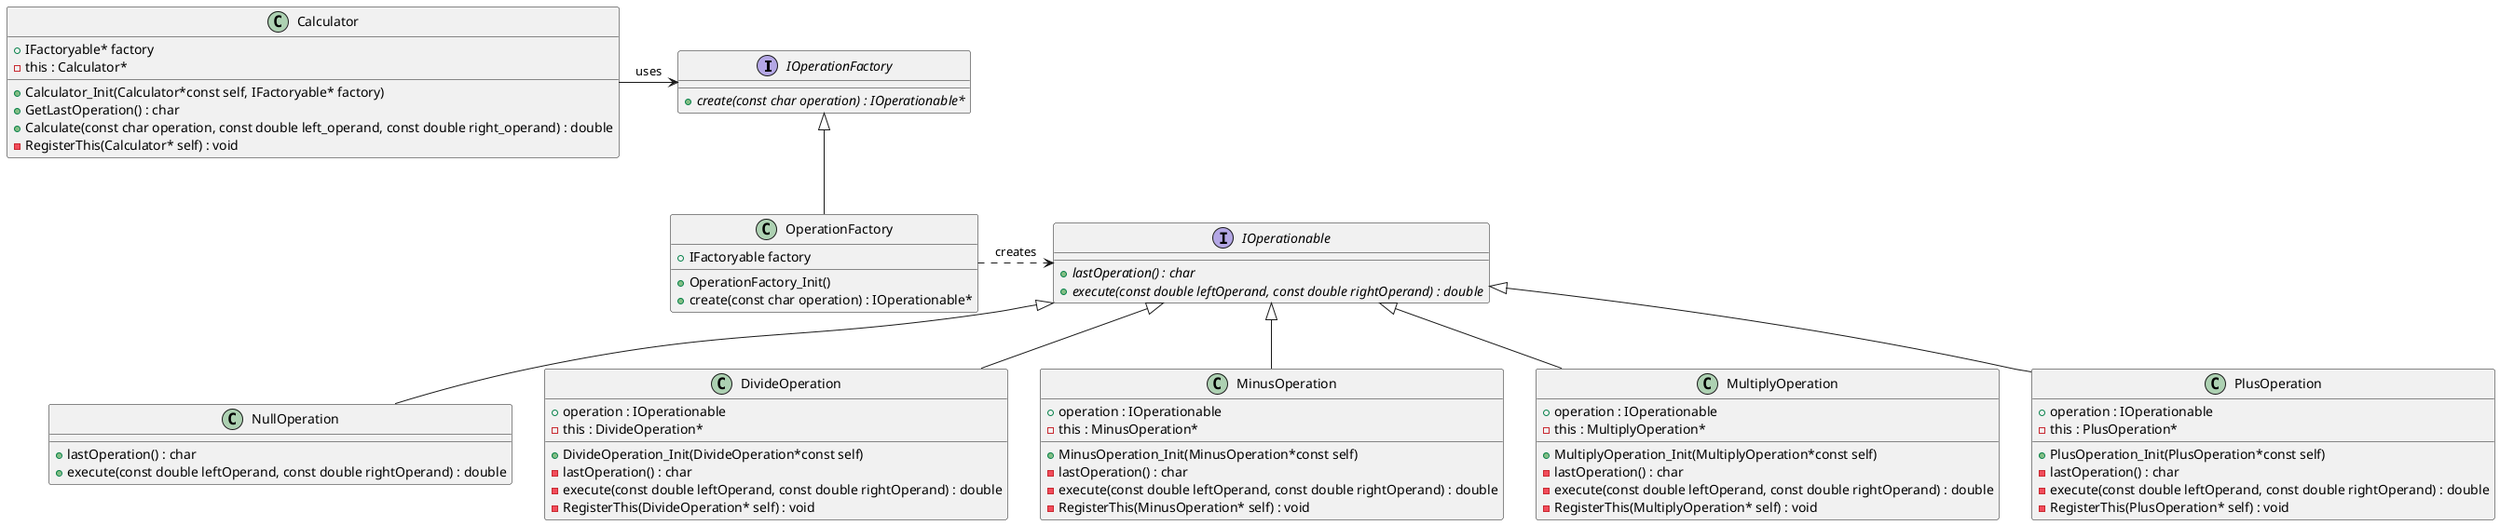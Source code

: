 @startuml


interface IOperationFactory {
	+{abstract} create(const char operation) : IOperationable*
}


interface IOperationable {
	+{abstract} lastOperation() : char
	+{abstract} execute(const double leftOperand, const double rightOperand) : double
}

class OperationFactory {
    +IFactoryable factory
	+OperationFactory_Init()
	+create(const char operation) : IOperationable*
}

class NullOperation {
	+lastOperation() : char
	+execute(const double leftOperand, const double rightOperand) : double
}

/' Objects '/

class Calculator {
    +IFactoryable* factory
    -this : Calculator*
	+Calculator_Init(Calculator*const self, IFactoryable* factory)
	+GetLastOperation() : char
	+Calculate(const char operation, const double left_operand, const double right_operand) : double
    -RegisterThis(Calculator* self) : void
}


class DivideOperation {
	+DivideOperation_Init(DivideOperation*const self)
	+operation : IOperationable
	-this : DivideOperation*
	-lastOperation() : char
	-execute(const double leftOperand, const double rightOperand) : double
    -RegisterThis(DivideOperation* self) : void
}

class MinusOperation {
	+MinusOperation_Init(MinusOperation*const self)
	+operation : IOperationable
	-this : MinusOperation*
	-lastOperation() : char
	-execute(const double leftOperand, const double rightOperand) : double
    -RegisterThis(MinusOperation* self) : void
}


class MultiplyOperation {
	+MultiplyOperation_Init(MultiplyOperation*const self)
	+operation : IOperationable
	-this : MultiplyOperation*
	-lastOperation() : char
	-execute(const double leftOperand, const double rightOperand) : double
    -RegisterThis(MultiplyOperation* self) : void
}


class PlusOperation {
	+PlusOperation_Init(PlusOperation*const self)
	+operation : IOperationable
	-this : PlusOperation*
	-lastOperation() : char
	-execute(const double leftOperand, const double rightOperand) : double
    -RegisterThis(PlusOperation* self) : void
}


/' Inheritance relationships '/

IOperationFactory <|-- OperationFactory


IOperationable <|-- DivideOperation


IOperationable <|-- MinusOperation


IOperationable <|-- MultiplyOperation


IOperationable <|-- NullOperation


IOperationable <|-- PlusOperation





/' Aggregation relationships '/

Calculator -> IOperationFactory : uses


OperationFactory .> IOperationable : creates





@enduml
